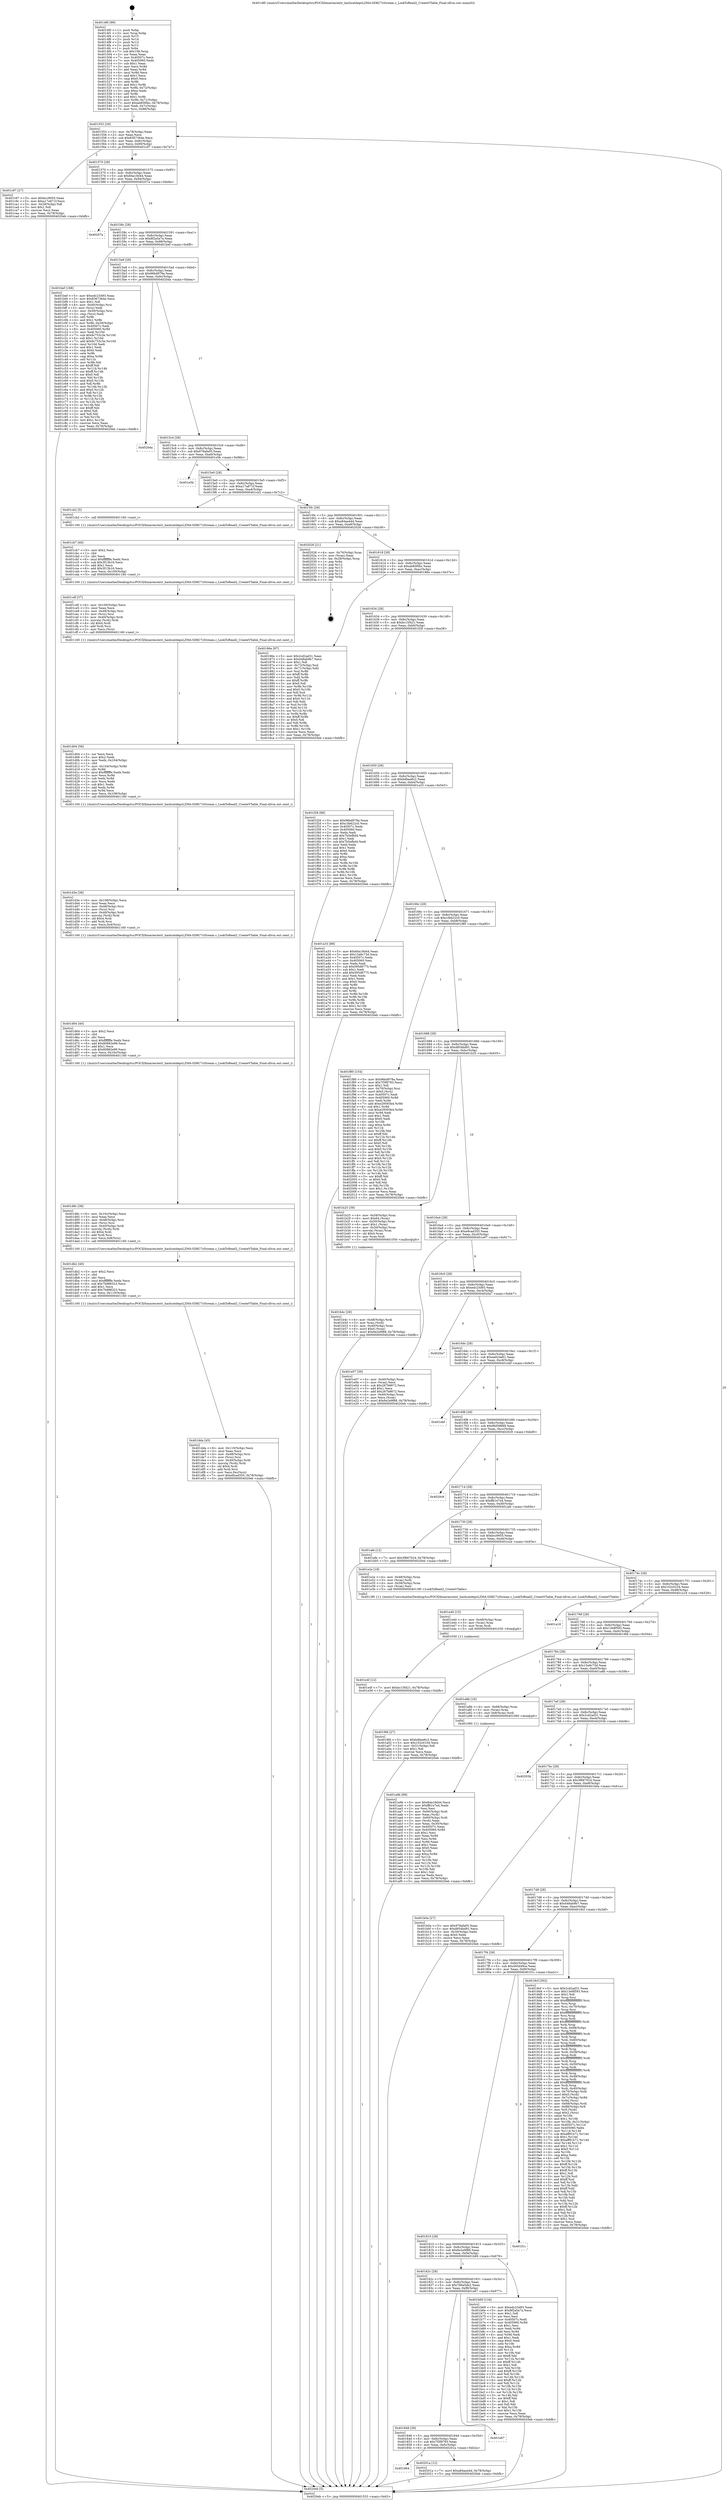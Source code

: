 digraph "0x4014f0" {
  label = "0x4014f0 (/mnt/c/Users/mathe/Desktop/tcc/POCII/binaries/extr_hashcatdepsLZMA-SDKC7zStream.c_LookToRead2_CreateVTable_Final-ollvm.out::main(0))"
  labelloc = "t"
  node[shape=record]

  Entry [label="",width=0.3,height=0.3,shape=circle,fillcolor=black,style=filled]
  "0x401553" [label="{
     0x401553 [29]\l
     | [instrs]\l
     &nbsp;&nbsp;0x401553 \<+3\>: mov -0x78(%rbp),%eax\l
     &nbsp;&nbsp;0x401556 \<+2\>: mov %eax,%ecx\l
     &nbsp;&nbsp;0x401558 \<+6\>: sub $0x8367364e,%ecx\l
     &nbsp;&nbsp;0x40155e \<+6\>: mov %eax,-0x8c(%rbp)\l
     &nbsp;&nbsp;0x401564 \<+6\>: mov %ecx,-0x90(%rbp)\l
     &nbsp;&nbsp;0x40156a \<+6\>: je 0000000000401c97 \<main+0x7a7\>\l
  }"]
  "0x401c97" [label="{
     0x401c97 [27]\l
     | [instrs]\l
     &nbsp;&nbsp;0x401c97 \<+5\>: mov $0xbcc9955,%eax\l
     &nbsp;&nbsp;0x401c9c \<+5\>: mov $0xa17a871f,%ecx\l
     &nbsp;&nbsp;0x401ca1 \<+3\>: mov -0x29(%rbp),%dl\l
     &nbsp;&nbsp;0x401ca4 \<+3\>: test $0x1,%dl\l
     &nbsp;&nbsp;0x401ca7 \<+3\>: cmovne %ecx,%eax\l
     &nbsp;&nbsp;0x401caa \<+3\>: mov %eax,-0x78(%rbp)\l
     &nbsp;&nbsp;0x401cad \<+5\>: jmp 00000000004020eb \<main+0xbfb\>\l
  }"]
  "0x401570" [label="{
     0x401570 [28]\l
     | [instrs]\l
     &nbsp;&nbsp;0x401570 \<+5\>: jmp 0000000000401575 \<main+0x85\>\l
     &nbsp;&nbsp;0x401575 \<+6\>: mov -0x8c(%rbp),%eax\l
     &nbsp;&nbsp;0x40157b \<+5\>: sub $0x84a18d44,%eax\l
     &nbsp;&nbsp;0x401580 \<+6\>: mov %eax,-0x94(%rbp)\l
     &nbsp;&nbsp;0x401586 \<+6\>: je 000000000040207a \<main+0xb8a\>\l
  }"]
  Exit [label="",width=0.3,height=0.3,shape=circle,fillcolor=black,style=filled,peripheries=2]
  "0x40207a" [label="{
     0x40207a\l
  }", style=dashed]
  "0x40158c" [label="{
     0x40158c [28]\l
     | [instrs]\l
     &nbsp;&nbsp;0x40158c \<+5\>: jmp 0000000000401591 \<main+0xa1\>\l
     &nbsp;&nbsp;0x401591 \<+6\>: mov -0x8c(%rbp),%eax\l
     &nbsp;&nbsp;0x401597 \<+5\>: sub $0x8f2a5a7a,%eax\l
     &nbsp;&nbsp;0x40159c \<+6\>: mov %eax,-0x98(%rbp)\l
     &nbsp;&nbsp;0x4015a2 \<+6\>: je 0000000000401bef \<main+0x6ff\>\l
  }"]
  "0x401864" [label="{
     0x401864\l
  }", style=dashed]
  "0x401bef" [label="{
     0x401bef [168]\l
     | [instrs]\l
     &nbsp;&nbsp;0x401bef \<+5\>: mov $0xedc23d93,%eax\l
     &nbsp;&nbsp;0x401bf4 \<+5\>: mov $0x8367364e,%ecx\l
     &nbsp;&nbsp;0x401bf9 \<+2\>: mov $0x1,%dl\l
     &nbsp;&nbsp;0x401bfb \<+4\>: mov -0x40(%rbp),%rsi\l
     &nbsp;&nbsp;0x401bff \<+2\>: mov (%rsi),%edi\l
     &nbsp;&nbsp;0x401c01 \<+4\>: mov -0x50(%rbp),%rsi\l
     &nbsp;&nbsp;0x401c05 \<+2\>: cmp (%rsi),%edi\l
     &nbsp;&nbsp;0x401c07 \<+4\>: setl %r8b\l
     &nbsp;&nbsp;0x401c0b \<+4\>: and $0x1,%r8b\l
     &nbsp;&nbsp;0x401c0f \<+4\>: mov %r8b,-0x29(%rbp)\l
     &nbsp;&nbsp;0x401c13 \<+7\>: mov 0x40507c,%edi\l
     &nbsp;&nbsp;0x401c1a \<+8\>: mov 0x405060,%r9d\l
     &nbsp;&nbsp;0x401c22 \<+3\>: mov %edi,%r10d\l
     &nbsp;&nbsp;0x401c25 \<+7\>: sub $0x9c753c3e,%r10d\l
     &nbsp;&nbsp;0x401c2c \<+4\>: sub $0x1,%r10d\l
     &nbsp;&nbsp;0x401c30 \<+7\>: add $0x9c753c3e,%r10d\l
     &nbsp;&nbsp;0x401c37 \<+4\>: imul %r10d,%edi\l
     &nbsp;&nbsp;0x401c3b \<+3\>: and $0x1,%edi\l
     &nbsp;&nbsp;0x401c3e \<+3\>: cmp $0x0,%edi\l
     &nbsp;&nbsp;0x401c41 \<+4\>: sete %r8b\l
     &nbsp;&nbsp;0x401c45 \<+4\>: cmp $0xa,%r9d\l
     &nbsp;&nbsp;0x401c49 \<+4\>: setl %r11b\l
     &nbsp;&nbsp;0x401c4d \<+3\>: mov %r8b,%bl\l
     &nbsp;&nbsp;0x401c50 \<+3\>: xor $0xff,%bl\l
     &nbsp;&nbsp;0x401c53 \<+3\>: mov %r11b,%r14b\l
     &nbsp;&nbsp;0x401c56 \<+4\>: xor $0xff,%r14b\l
     &nbsp;&nbsp;0x401c5a \<+3\>: xor $0x0,%dl\l
     &nbsp;&nbsp;0x401c5d \<+3\>: mov %bl,%r15b\l
     &nbsp;&nbsp;0x401c60 \<+4\>: and $0x0,%r15b\l
     &nbsp;&nbsp;0x401c64 \<+3\>: and %dl,%r8b\l
     &nbsp;&nbsp;0x401c67 \<+3\>: mov %r14b,%r12b\l
     &nbsp;&nbsp;0x401c6a \<+4\>: and $0x0,%r12b\l
     &nbsp;&nbsp;0x401c6e \<+3\>: and %dl,%r11b\l
     &nbsp;&nbsp;0x401c71 \<+3\>: or %r8b,%r15b\l
     &nbsp;&nbsp;0x401c74 \<+3\>: or %r11b,%r12b\l
     &nbsp;&nbsp;0x401c77 \<+3\>: xor %r12b,%r15b\l
     &nbsp;&nbsp;0x401c7a \<+3\>: or %r14b,%bl\l
     &nbsp;&nbsp;0x401c7d \<+3\>: xor $0xff,%bl\l
     &nbsp;&nbsp;0x401c80 \<+3\>: or $0x0,%dl\l
     &nbsp;&nbsp;0x401c83 \<+2\>: and %dl,%bl\l
     &nbsp;&nbsp;0x401c85 \<+3\>: or %bl,%r15b\l
     &nbsp;&nbsp;0x401c88 \<+4\>: test $0x1,%r15b\l
     &nbsp;&nbsp;0x401c8c \<+3\>: cmovne %ecx,%eax\l
     &nbsp;&nbsp;0x401c8f \<+3\>: mov %eax,-0x78(%rbp)\l
     &nbsp;&nbsp;0x401c92 \<+5\>: jmp 00000000004020eb \<main+0xbfb\>\l
  }"]
  "0x4015a8" [label="{
     0x4015a8 [28]\l
     | [instrs]\l
     &nbsp;&nbsp;0x4015a8 \<+5\>: jmp 00000000004015ad \<main+0xbd\>\l
     &nbsp;&nbsp;0x4015ad \<+6\>: mov -0x8c(%rbp),%eax\l
     &nbsp;&nbsp;0x4015b3 \<+5\>: sub $0x96bd978a,%eax\l
     &nbsp;&nbsp;0x4015b8 \<+6\>: mov %eax,-0x9c(%rbp)\l
     &nbsp;&nbsp;0x4015be \<+6\>: je 00000000004020da \<main+0xbea\>\l
  }"]
  "0x40201a" [label="{
     0x40201a [12]\l
     | [instrs]\l
     &nbsp;&nbsp;0x40201a \<+7\>: movl $0xa84aa44d,-0x78(%rbp)\l
     &nbsp;&nbsp;0x402021 \<+5\>: jmp 00000000004020eb \<main+0xbfb\>\l
  }"]
  "0x4020da" [label="{
     0x4020da\l
  }", style=dashed]
  "0x4015c4" [label="{
     0x4015c4 [28]\l
     | [instrs]\l
     &nbsp;&nbsp;0x4015c4 \<+5\>: jmp 00000000004015c9 \<main+0xd9\>\l
     &nbsp;&nbsp;0x4015c9 \<+6\>: mov -0x8c(%rbp),%eax\l
     &nbsp;&nbsp;0x4015cf \<+5\>: sub $0x978afa05,%eax\l
     &nbsp;&nbsp;0x4015d4 \<+6\>: mov %eax,-0xa0(%rbp)\l
     &nbsp;&nbsp;0x4015da \<+6\>: je 0000000000401e5b \<main+0x96b\>\l
  }"]
  "0x401848" [label="{
     0x401848 [28]\l
     | [instrs]\l
     &nbsp;&nbsp;0x401848 \<+5\>: jmp 000000000040184d \<main+0x35d\>\l
     &nbsp;&nbsp;0x40184d \<+6\>: mov -0x8c(%rbp),%eax\l
     &nbsp;&nbsp;0x401853 \<+5\>: sub $0x7f3f9783,%eax\l
     &nbsp;&nbsp;0x401858 \<+6\>: mov %eax,-0xfc(%rbp)\l
     &nbsp;&nbsp;0x40185e \<+6\>: je 000000000040201a \<main+0xb2a\>\l
  }"]
  "0x401e5b" [label="{
     0x401e5b\l
  }", style=dashed]
  "0x4015e0" [label="{
     0x4015e0 [28]\l
     | [instrs]\l
     &nbsp;&nbsp;0x4015e0 \<+5\>: jmp 00000000004015e5 \<main+0xf5\>\l
     &nbsp;&nbsp;0x4015e5 \<+6\>: mov -0x8c(%rbp),%eax\l
     &nbsp;&nbsp;0x4015eb \<+5\>: sub $0xa17a871f,%eax\l
     &nbsp;&nbsp;0x4015f0 \<+6\>: mov %eax,-0xa4(%rbp)\l
     &nbsp;&nbsp;0x4015f6 \<+6\>: je 0000000000401cb2 \<main+0x7c2\>\l
  }"]
  "0x401e67" [label="{
     0x401e67\l
  }", style=dashed]
  "0x401cb2" [label="{
     0x401cb2 [5]\l
     | [instrs]\l
     &nbsp;&nbsp;0x401cb2 \<+5\>: call 0000000000401160 \<next_i\>\l
     | [calls]\l
     &nbsp;&nbsp;0x401160 \{1\} (/mnt/c/Users/mathe/Desktop/tcc/POCII/binaries/extr_hashcatdepsLZMA-SDKC7zStream.c_LookToRead2_CreateVTable_Final-ollvm.out::next_i)\l
  }"]
  "0x4015fc" [label="{
     0x4015fc [28]\l
     | [instrs]\l
     &nbsp;&nbsp;0x4015fc \<+5\>: jmp 0000000000401601 \<main+0x111\>\l
     &nbsp;&nbsp;0x401601 \<+6\>: mov -0x8c(%rbp),%eax\l
     &nbsp;&nbsp;0x401607 \<+5\>: sub $0xa84aa44d,%eax\l
     &nbsp;&nbsp;0x40160c \<+6\>: mov %eax,-0xa8(%rbp)\l
     &nbsp;&nbsp;0x401612 \<+6\>: je 0000000000402026 \<main+0xb36\>\l
  }"]
  "0x401e4f" [label="{
     0x401e4f [12]\l
     | [instrs]\l
     &nbsp;&nbsp;0x401e4f \<+7\>: movl $0xbc15f421,-0x78(%rbp)\l
     &nbsp;&nbsp;0x401e56 \<+5\>: jmp 00000000004020eb \<main+0xbfb\>\l
  }"]
  "0x402026" [label="{
     0x402026 [21]\l
     | [instrs]\l
     &nbsp;&nbsp;0x402026 \<+4\>: mov -0x70(%rbp),%rax\l
     &nbsp;&nbsp;0x40202a \<+2\>: mov (%rax),%eax\l
     &nbsp;&nbsp;0x40202c \<+4\>: lea -0x28(%rbp),%rsp\l
     &nbsp;&nbsp;0x402030 \<+1\>: pop %rbx\l
     &nbsp;&nbsp;0x402031 \<+2\>: pop %r12\l
     &nbsp;&nbsp;0x402033 \<+2\>: pop %r13\l
     &nbsp;&nbsp;0x402035 \<+2\>: pop %r14\l
     &nbsp;&nbsp;0x402037 \<+2\>: pop %r15\l
     &nbsp;&nbsp;0x402039 \<+1\>: pop %rbp\l
     &nbsp;&nbsp;0x40203a \<+1\>: ret\l
  }"]
  "0x401618" [label="{
     0x401618 [28]\l
     | [instrs]\l
     &nbsp;&nbsp;0x401618 \<+5\>: jmp 000000000040161d \<main+0x12d\>\l
     &nbsp;&nbsp;0x40161d \<+6\>: mov -0x8c(%rbp),%eax\l
     &nbsp;&nbsp;0x401623 \<+5\>: sub $0xab85f0bc,%eax\l
     &nbsp;&nbsp;0x401628 \<+6\>: mov %eax,-0xac(%rbp)\l
     &nbsp;&nbsp;0x40162e \<+6\>: je 000000000040186e \<main+0x37e\>\l
  }"]
  "0x401e40" [label="{
     0x401e40 [15]\l
     | [instrs]\l
     &nbsp;&nbsp;0x401e40 \<+4\>: mov -0x48(%rbp),%rax\l
     &nbsp;&nbsp;0x401e44 \<+3\>: mov (%rax),%rax\l
     &nbsp;&nbsp;0x401e47 \<+3\>: mov %rax,%rdi\l
     &nbsp;&nbsp;0x401e4a \<+5\>: call 0000000000401030 \<free@plt\>\l
     | [calls]\l
     &nbsp;&nbsp;0x401030 \{1\} (unknown)\l
  }"]
  "0x40186e" [label="{
     0x40186e [97]\l
     | [instrs]\l
     &nbsp;&nbsp;0x40186e \<+5\>: mov $0x2cd2ad31,%eax\l
     &nbsp;&nbsp;0x401873 \<+5\>: mov $0x448ab9b7,%ecx\l
     &nbsp;&nbsp;0x401878 \<+2\>: mov $0x1,%dl\l
     &nbsp;&nbsp;0x40187a \<+4\>: mov -0x72(%rbp),%sil\l
     &nbsp;&nbsp;0x40187e \<+4\>: mov -0x71(%rbp),%dil\l
     &nbsp;&nbsp;0x401882 \<+3\>: mov %sil,%r8b\l
     &nbsp;&nbsp;0x401885 \<+4\>: xor $0xff,%r8b\l
     &nbsp;&nbsp;0x401889 \<+3\>: mov %dil,%r9b\l
     &nbsp;&nbsp;0x40188c \<+4\>: xor $0xff,%r9b\l
     &nbsp;&nbsp;0x401890 \<+3\>: xor $0x0,%dl\l
     &nbsp;&nbsp;0x401893 \<+3\>: mov %r8b,%r10b\l
     &nbsp;&nbsp;0x401896 \<+4\>: and $0x0,%r10b\l
     &nbsp;&nbsp;0x40189a \<+3\>: and %dl,%sil\l
     &nbsp;&nbsp;0x40189d \<+3\>: mov %r9b,%r11b\l
     &nbsp;&nbsp;0x4018a0 \<+4\>: and $0x0,%r11b\l
     &nbsp;&nbsp;0x4018a4 \<+3\>: and %dl,%dil\l
     &nbsp;&nbsp;0x4018a7 \<+3\>: or %sil,%r10b\l
     &nbsp;&nbsp;0x4018aa \<+3\>: or %dil,%r11b\l
     &nbsp;&nbsp;0x4018ad \<+3\>: xor %r11b,%r10b\l
     &nbsp;&nbsp;0x4018b0 \<+3\>: or %r9b,%r8b\l
     &nbsp;&nbsp;0x4018b3 \<+4\>: xor $0xff,%r8b\l
     &nbsp;&nbsp;0x4018b7 \<+3\>: or $0x0,%dl\l
     &nbsp;&nbsp;0x4018ba \<+3\>: and %dl,%r8b\l
     &nbsp;&nbsp;0x4018bd \<+3\>: or %r8b,%r10b\l
     &nbsp;&nbsp;0x4018c0 \<+4\>: test $0x1,%r10b\l
     &nbsp;&nbsp;0x4018c4 \<+3\>: cmovne %ecx,%eax\l
     &nbsp;&nbsp;0x4018c7 \<+3\>: mov %eax,-0x78(%rbp)\l
     &nbsp;&nbsp;0x4018ca \<+5\>: jmp 00000000004020eb \<main+0xbfb\>\l
  }"]
  "0x401634" [label="{
     0x401634 [28]\l
     | [instrs]\l
     &nbsp;&nbsp;0x401634 \<+5\>: jmp 0000000000401639 \<main+0x149\>\l
     &nbsp;&nbsp;0x401639 \<+6\>: mov -0x8c(%rbp),%eax\l
     &nbsp;&nbsp;0x40163f \<+5\>: sub $0xbc15f421,%eax\l
     &nbsp;&nbsp;0x401644 \<+6\>: mov %eax,-0xb0(%rbp)\l
     &nbsp;&nbsp;0x40164a \<+6\>: je 0000000000401f28 \<main+0xa38\>\l
  }"]
  "0x4020eb" [label="{
     0x4020eb [5]\l
     | [instrs]\l
     &nbsp;&nbsp;0x4020eb \<+5\>: jmp 0000000000401553 \<main+0x63\>\l
  }"]
  "0x4014f0" [label="{
     0x4014f0 [99]\l
     | [instrs]\l
     &nbsp;&nbsp;0x4014f0 \<+1\>: push %rbp\l
     &nbsp;&nbsp;0x4014f1 \<+3\>: mov %rsp,%rbp\l
     &nbsp;&nbsp;0x4014f4 \<+2\>: push %r15\l
     &nbsp;&nbsp;0x4014f6 \<+2\>: push %r14\l
     &nbsp;&nbsp;0x4014f8 \<+2\>: push %r13\l
     &nbsp;&nbsp;0x4014fa \<+2\>: push %r12\l
     &nbsp;&nbsp;0x4014fc \<+1\>: push %rbx\l
     &nbsp;&nbsp;0x4014fd \<+7\>: sub $0x108,%rsp\l
     &nbsp;&nbsp;0x401504 \<+2\>: xor %eax,%eax\l
     &nbsp;&nbsp;0x401506 \<+7\>: mov 0x40507c,%ecx\l
     &nbsp;&nbsp;0x40150d \<+7\>: mov 0x405060,%edx\l
     &nbsp;&nbsp;0x401514 \<+3\>: sub $0x1,%eax\l
     &nbsp;&nbsp;0x401517 \<+3\>: mov %ecx,%r8d\l
     &nbsp;&nbsp;0x40151a \<+3\>: add %eax,%r8d\l
     &nbsp;&nbsp;0x40151d \<+4\>: imul %r8d,%ecx\l
     &nbsp;&nbsp;0x401521 \<+3\>: and $0x1,%ecx\l
     &nbsp;&nbsp;0x401524 \<+3\>: cmp $0x0,%ecx\l
     &nbsp;&nbsp;0x401527 \<+4\>: sete %r9b\l
     &nbsp;&nbsp;0x40152b \<+4\>: and $0x1,%r9b\l
     &nbsp;&nbsp;0x40152f \<+4\>: mov %r9b,-0x72(%rbp)\l
     &nbsp;&nbsp;0x401533 \<+3\>: cmp $0xa,%edx\l
     &nbsp;&nbsp;0x401536 \<+4\>: setl %r9b\l
     &nbsp;&nbsp;0x40153a \<+4\>: and $0x1,%r9b\l
     &nbsp;&nbsp;0x40153e \<+4\>: mov %r9b,-0x71(%rbp)\l
     &nbsp;&nbsp;0x401542 \<+7\>: movl $0xab85f0bc,-0x78(%rbp)\l
     &nbsp;&nbsp;0x401549 \<+3\>: mov %edi,-0x7c(%rbp)\l
     &nbsp;&nbsp;0x40154c \<+7\>: mov %rsi,-0x88(%rbp)\l
  }"]
  "0x401dda" [label="{
     0x401dda [45]\l
     | [instrs]\l
     &nbsp;&nbsp;0x401dda \<+6\>: mov -0x110(%rbp),%ecx\l
     &nbsp;&nbsp;0x401de0 \<+3\>: imul %eax,%ecx\l
     &nbsp;&nbsp;0x401de3 \<+4\>: mov -0x48(%rbp),%rsi\l
     &nbsp;&nbsp;0x401de7 \<+3\>: mov (%rsi),%rsi\l
     &nbsp;&nbsp;0x401dea \<+4\>: mov -0x40(%rbp),%rdi\l
     &nbsp;&nbsp;0x401dee \<+3\>: movslq (%rdi),%rdi\l
     &nbsp;&nbsp;0x401df1 \<+4\>: shl $0x4,%rdi\l
     &nbsp;&nbsp;0x401df5 \<+3\>: add %rdi,%rsi\l
     &nbsp;&nbsp;0x401df8 \<+3\>: mov %ecx,0xc(%rsi)\l
     &nbsp;&nbsp;0x401dfb \<+7\>: movl $0xe8cad355,-0x78(%rbp)\l
     &nbsp;&nbsp;0x401e02 \<+5\>: jmp 00000000004020eb \<main+0xbfb\>\l
  }"]
  "0x401f28" [label="{
     0x401f28 [88]\l
     | [instrs]\l
     &nbsp;&nbsp;0x401f28 \<+5\>: mov $0x96bd978a,%eax\l
     &nbsp;&nbsp;0x401f2d \<+5\>: mov $0xc3b622c0,%ecx\l
     &nbsp;&nbsp;0x401f32 \<+7\>: mov 0x40507c,%edx\l
     &nbsp;&nbsp;0x401f39 \<+7\>: mov 0x405060,%esi\l
     &nbsp;&nbsp;0x401f40 \<+2\>: mov %edx,%edi\l
     &nbsp;&nbsp;0x401f42 \<+6\>: add $0x7b5efbd4,%edi\l
     &nbsp;&nbsp;0x401f48 \<+3\>: sub $0x1,%edi\l
     &nbsp;&nbsp;0x401f4b \<+6\>: sub $0x7b5efbd4,%edi\l
     &nbsp;&nbsp;0x401f51 \<+3\>: imul %edi,%edx\l
     &nbsp;&nbsp;0x401f54 \<+3\>: and $0x1,%edx\l
     &nbsp;&nbsp;0x401f57 \<+3\>: cmp $0x0,%edx\l
     &nbsp;&nbsp;0x401f5a \<+4\>: sete %r8b\l
     &nbsp;&nbsp;0x401f5e \<+3\>: cmp $0xa,%esi\l
     &nbsp;&nbsp;0x401f61 \<+4\>: setl %r9b\l
     &nbsp;&nbsp;0x401f65 \<+3\>: mov %r8b,%r10b\l
     &nbsp;&nbsp;0x401f68 \<+3\>: and %r9b,%r10b\l
     &nbsp;&nbsp;0x401f6b \<+3\>: xor %r9b,%r8b\l
     &nbsp;&nbsp;0x401f6e \<+3\>: or %r8b,%r10b\l
     &nbsp;&nbsp;0x401f71 \<+4\>: test $0x1,%r10b\l
     &nbsp;&nbsp;0x401f75 \<+3\>: cmovne %ecx,%eax\l
     &nbsp;&nbsp;0x401f78 \<+3\>: mov %eax,-0x78(%rbp)\l
     &nbsp;&nbsp;0x401f7b \<+5\>: jmp 00000000004020eb \<main+0xbfb\>\l
  }"]
  "0x401650" [label="{
     0x401650 [28]\l
     | [instrs]\l
     &nbsp;&nbsp;0x401650 \<+5\>: jmp 0000000000401655 \<main+0x165\>\l
     &nbsp;&nbsp;0x401655 \<+6\>: mov -0x8c(%rbp),%eax\l
     &nbsp;&nbsp;0x40165b \<+5\>: sub $0xbdbee6c2,%eax\l
     &nbsp;&nbsp;0x401660 \<+6\>: mov %eax,-0xb4(%rbp)\l
     &nbsp;&nbsp;0x401666 \<+6\>: je 0000000000401a33 \<main+0x543\>\l
  }"]
  "0x401db2" [label="{
     0x401db2 [40]\l
     | [instrs]\l
     &nbsp;&nbsp;0x401db2 \<+5\>: mov $0x2,%ecx\l
     &nbsp;&nbsp;0x401db7 \<+1\>: cltd\l
     &nbsp;&nbsp;0x401db8 \<+2\>: idiv %ecx\l
     &nbsp;&nbsp;0x401dba \<+6\>: imul $0xfffffffe,%edx,%ecx\l
     &nbsp;&nbsp;0x401dc0 \<+6\>: sub $0x7b888323,%ecx\l
     &nbsp;&nbsp;0x401dc6 \<+3\>: add $0x1,%ecx\l
     &nbsp;&nbsp;0x401dc9 \<+6\>: add $0x7b888323,%ecx\l
     &nbsp;&nbsp;0x401dcf \<+6\>: mov %ecx,-0x110(%rbp)\l
     &nbsp;&nbsp;0x401dd5 \<+5\>: call 0000000000401160 \<next_i\>\l
     | [calls]\l
     &nbsp;&nbsp;0x401160 \{1\} (/mnt/c/Users/mathe/Desktop/tcc/POCII/binaries/extr_hashcatdepsLZMA-SDKC7zStream.c_LookToRead2_CreateVTable_Final-ollvm.out::next_i)\l
  }"]
  "0x401a33" [label="{
     0x401a33 [88]\l
     | [instrs]\l
     &nbsp;&nbsp;0x401a33 \<+5\>: mov $0x84a18d44,%eax\l
     &nbsp;&nbsp;0x401a38 \<+5\>: mov $0x15a6c73d,%ecx\l
     &nbsp;&nbsp;0x401a3d \<+7\>: mov 0x40507c,%edx\l
     &nbsp;&nbsp;0x401a44 \<+7\>: mov 0x405060,%esi\l
     &nbsp;&nbsp;0x401a4b \<+2\>: mov %edx,%edi\l
     &nbsp;&nbsp;0x401a4d \<+6\>: sub $0x595d6775,%edi\l
     &nbsp;&nbsp;0x401a53 \<+3\>: sub $0x1,%edi\l
     &nbsp;&nbsp;0x401a56 \<+6\>: add $0x595d6775,%edi\l
     &nbsp;&nbsp;0x401a5c \<+3\>: imul %edi,%edx\l
     &nbsp;&nbsp;0x401a5f \<+3\>: and $0x1,%edx\l
     &nbsp;&nbsp;0x401a62 \<+3\>: cmp $0x0,%edx\l
     &nbsp;&nbsp;0x401a65 \<+4\>: sete %r8b\l
     &nbsp;&nbsp;0x401a69 \<+3\>: cmp $0xa,%esi\l
     &nbsp;&nbsp;0x401a6c \<+4\>: setl %r9b\l
     &nbsp;&nbsp;0x401a70 \<+3\>: mov %r8b,%r10b\l
     &nbsp;&nbsp;0x401a73 \<+3\>: and %r9b,%r10b\l
     &nbsp;&nbsp;0x401a76 \<+3\>: xor %r9b,%r8b\l
     &nbsp;&nbsp;0x401a79 \<+3\>: or %r8b,%r10b\l
     &nbsp;&nbsp;0x401a7c \<+4\>: test $0x1,%r10b\l
     &nbsp;&nbsp;0x401a80 \<+3\>: cmovne %ecx,%eax\l
     &nbsp;&nbsp;0x401a83 \<+3\>: mov %eax,-0x78(%rbp)\l
     &nbsp;&nbsp;0x401a86 \<+5\>: jmp 00000000004020eb \<main+0xbfb\>\l
  }"]
  "0x40166c" [label="{
     0x40166c [28]\l
     | [instrs]\l
     &nbsp;&nbsp;0x40166c \<+5\>: jmp 0000000000401671 \<main+0x181\>\l
     &nbsp;&nbsp;0x401671 \<+6\>: mov -0x8c(%rbp),%eax\l
     &nbsp;&nbsp;0x401677 \<+5\>: sub $0xc3b622c0,%eax\l
     &nbsp;&nbsp;0x40167c \<+6\>: mov %eax,-0xb8(%rbp)\l
     &nbsp;&nbsp;0x401682 \<+6\>: je 0000000000401f80 \<main+0xa90\>\l
  }"]
  "0x401d8c" [label="{
     0x401d8c [38]\l
     | [instrs]\l
     &nbsp;&nbsp;0x401d8c \<+6\>: mov -0x10c(%rbp),%ecx\l
     &nbsp;&nbsp;0x401d92 \<+3\>: imul %eax,%ecx\l
     &nbsp;&nbsp;0x401d95 \<+4\>: mov -0x48(%rbp),%rsi\l
     &nbsp;&nbsp;0x401d99 \<+3\>: mov (%rsi),%rsi\l
     &nbsp;&nbsp;0x401d9c \<+4\>: mov -0x40(%rbp),%rdi\l
     &nbsp;&nbsp;0x401da0 \<+3\>: movslq (%rdi),%rdi\l
     &nbsp;&nbsp;0x401da3 \<+4\>: shl $0x4,%rdi\l
     &nbsp;&nbsp;0x401da7 \<+3\>: add %rdi,%rsi\l
     &nbsp;&nbsp;0x401daa \<+3\>: mov %ecx,0x8(%rsi)\l
     &nbsp;&nbsp;0x401dad \<+5\>: call 0000000000401160 \<next_i\>\l
     | [calls]\l
     &nbsp;&nbsp;0x401160 \{1\} (/mnt/c/Users/mathe/Desktop/tcc/POCII/binaries/extr_hashcatdepsLZMA-SDKC7zStream.c_LookToRead2_CreateVTable_Final-ollvm.out::next_i)\l
  }"]
  "0x401f80" [label="{
     0x401f80 [154]\l
     | [instrs]\l
     &nbsp;&nbsp;0x401f80 \<+5\>: mov $0x96bd978a,%eax\l
     &nbsp;&nbsp;0x401f85 \<+5\>: mov $0x7f3f9783,%ecx\l
     &nbsp;&nbsp;0x401f8a \<+2\>: mov $0x1,%dl\l
     &nbsp;&nbsp;0x401f8c \<+4\>: mov -0x70(%rbp),%rsi\l
     &nbsp;&nbsp;0x401f90 \<+6\>: movl $0x0,(%rsi)\l
     &nbsp;&nbsp;0x401f96 \<+7\>: mov 0x40507c,%edi\l
     &nbsp;&nbsp;0x401f9d \<+8\>: mov 0x405060,%r8d\l
     &nbsp;&nbsp;0x401fa5 \<+3\>: mov %edi,%r9d\l
     &nbsp;&nbsp;0x401fa8 \<+7\>: add $0xe29593b4,%r9d\l
     &nbsp;&nbsp;0x401faf \<+4\>: sub $0x1,%r9d\l
     &nbsp;&nbsp;0x401fb3 \<+7\>: sub $0xe29593b4,%r9d\l
     &nbsp;&nbsp;0x401fba \<+4\>: imul %r9d,%edi\l
     &nbsp;&nbsp;0x401fbe \<+3\>: and $0x1,%edi\l
     &nbsp;&nbsp;0x401fc1 \<+3\>: cmp $0x0,%edi\l
     &nbsp;&nbsp;0x401fc4 \<+4\>: sete %r10b\l
     &nbsp;&nbsp;0x401fc8 \<+4\>: cmp $0xa,%r8d\l
     &nbsp;&nbsp;0x401fcc \<+4\>: setl %r11b\l
     &nbsp;&nbsp;0x401fd0 \<+3\>: mov %r10b,%bl\l
     &nbsp;&nbsp;0x401fd3 \<+3\>: xor $0xff,%bl\l
     &nbsp;&nbsp;0x401fd6 \<+3\>: mov %r11b,%r14b\l
     &nbsp;&nbsp;0x401fd9 \<+4\>: xor $0xff,%r14b\l
     &nbsp;&nbsp;0x401fdd \<+3\>: xor $0x0,%dl\l
     &nbsp;&nbsp;0x401fe0 \<+3\>: mov %bl,%r15b\l
     &nbsp;&nbsp;0x401fe3 \<+4\>: and $0x0,%r15b\l
     &nbsp;&nbsp;0x401fe7 \<+3\>: and %dl,%r10b\l
     &nbsp;&nbsp;0x401fea \<+3\>: mov %r14b,%r12b\l
     &nbsp;&nbsp;0x401fed \<+4\>: and $0x0,%r12b\l
     &nbsp;&nbsp;0x401ff1 \<+3\>: and %dl,%r11b\l
     &nbsp;&nbsp;0x401ff4 \<+3\>: or %r10b,%r15b\l
     &nbsp;&nbsp;0x401ff7 \<+3\>: or %r11b,%r12b\l
     &nbsp;&nbsp;0x401ffa \<+3\>: xor %r12b,%r15b\l
     &nbsp;&nbsp;0x401ffd \<+3\>: or %r14b,%bl\l
     &nbsp;&nbsp;0x402000 \<+3\>: xor $0xff,%bl\l
     &nbsp;&nbsp;0x402003 \<+3\>: or $0x0,%dl\l
     &nbsp;&nbsp;0x402006 \<+2\>: and %dl,%bl\l
     &nbsp;&nbsp;0x402008 \<+3\>: or %bl,%r15b\l
     &nbsp;&nbsp;0x40200b \<+4\>: test $0x1,%r15b\l
     &nbsp;&nbsp;0x40200f \<+3\>: cmovne %ecx,%eax\l
     &nbsp;&nbsp;0x402012 \<+3\>: mov %eax,-0x78(%rbp)\l
     &nbsp;&nbsp;0x402015 \<+5\>: jmp 00000000004020eb \<main+0xbfb\>\l
  }"]
  "0x401688" [label="{
     0x401688 [28]\l
     | [instrs]\l
     &nbsp;&nbsp;0x401688 \<+5\>: jmp 000000000040168d \<main+0x19d\>\l
     &nbsp;&nbsp;0x40168d \<+6\>: mov -0x8c(%rbp),%eax\l
     &nbsp;&nbsp;0x401693 \<+5\>: sub $0xd854bd91,%eax\l
     &nbsp;&nbsp;0x401698 \<+6\>: mov %eax,-0xbc(%rbp)\l
     &nbsp;&nbsp;0x40169e \<+6\>: je 0000000000401b25 \<main+0x635\>\l
  }"]
  "0x401d64" [label="{
     0x401d64 [40]\l
     | [instrs]\l
     &nbsp;&nbsp;0x401d64 \<+5\>: mov $0x2,%ecx\l
     &nbsp;&nbsp;0x401d69 \<+1\>: cltd\l
     &nbsp;&nbsp;0x401d6a \<+2\>: idiv %ecx\l
     &nbsp;&nbsp;0x401d6c \<+6\>: imul $0xfffffffe,%edx,%ecx\l
     &nbsp;&nbsp;0x401d72 \<+6\>: add $0x80882e99,%ecx\l
     &nbsp;&nbsp;0x401d78 \<+3\>: add $0x1,%ecx\l
     &nbsp;&nbsp;0x401d7b \<+6\>: sub $0x80882e99,%ecx\l
     &nbsp;&nbsp;0x401d81 \<+6\>: mov %ecx,-0x10c(%rbp)\l
     &nbsp;&nbsp;0x401d87 \<+5\>: call 0000000000401160 \<next_i\>\l
     | [calls]\l
     &nbsp;&nbsp;0x401160 \{1\} (/mnt/c/Users/mathe/Desktop/tcc/POCII/binaries/extr_hashcatdepsLZMA-SDKC7zStream.c_LookToRead2_CreateVTable_Final-ollvm.out::next_i)\l
  }"]
  "0x401b25" [label="{
     0x401b25 [39]\l
     | [instrs]\l
     &nbsp;&nbsp;0x401b25 \<+4\>: mov -0x58(%rbp),%rax\l
     &nbsp;&nbsp;0x401b29 \<+6\>: movl $0x64,(%rax)\l
     &nbsp;&nbsp;0x401b2f \<+4\>: mov -0x50(%rbp),%rax\l
     &nbsp;&nbsp;0x401b33 \<+6\>: movl $0x1,(%rax)\l
     &nbsp;&nbsp;0x401b39 \<+4\>: mov -0x50(%rbp),%rax\l
     &nbsp;&nbsp;0x401b3d \<+3\>: movslq (%rax),%rax\l
     &nbsp;&nbsp;0x401b40 \<+4\>: shl $0x4,%rax\l
     &nbsp;&nbsp;0x401b44 \<+3\>: mov %rax,%rdi\l
     &nbsp;&nbsp;0x401b47 \<+5\>: call 0000000000401050 \<malloc@plt\>\l
     | [calls]\l
     &nbsp;&nbsp;0x401050 \{1\} (unknown)\l
  }"]
  "0x4016a4" [label="{
     0x4016a4 [28]\l
     | [instrs]\l
     &nbsp;&nbsp;0x4016a4 \<+5\>: jmp 00000000004016a9 \<main+0x1b9\>\l
     &nbsp;&nbsp;0x4016a9 \<+6\>: mov -0x8c(%rbp),%eax\l
     &nbsp;&nbsp;0x4016af \<+5\>: sub $0xe8cad355,%eax\l
     &nbsp;&nbsp;0x4016b4 \<+6\>: mov %eax,-0xc0(%rbp)\l
     &nbsp;&nbsp;0x4016ba \<+6\>: je 0000000000401e07 \<main+0x917\>\l
  }"]
  "0x401d3e" [label="{
     0x401d3e [38]\l
     | [instrs]\l
     &nbsp;&nbsp;0x401d3e \<+6\>: mov -0x108(%rbp),%ecx\l
     &nbsp;&nbsp;0x401d44 \<+3\>: imul %eax,%ecx\l
     &nbsp;&nbsp;0x401d47 \<+4\>: mov -0x48(%rbp),%rsi\l
     &nbsp;&nbsp;0x401d4b \<+3\>: mov (%rsi),%rsi\l
     &nbsp;&nbsp;0x401d4e \<+4\>: mov -0x40(%rbp),%rdi\l
     &nbsp;&nbsp;0x401d52 \<+3\>: movslq (%rdi),%rdi\l
     &nbsp;&nbsp;0x401d55 \<+4\>: shl $0x4,%rdi\l
     &nbsp;&nbsp;0x401d59 \<+3\>: add %rdi,%rsi\l
     &nbsp;&nbsp;0x401d5c \<+3\>: mov %ecx,0x4(%rsi)\l
     &nbsp;&nbsp;0x401d5f \<+5\>: call 0000000000401160 \<next_i\>\l
     | [calls]\l
     &nbsp;&nbsp;0x401160 \{1\} (/mnt/c/Users/mathe/Desktop/tcc/POCII/binaries/extr_hashcatdepsLZMA-SDKC7zStream.c_LookToRead2_CreateVTable_Final-ollvm.out::next_i)\l
  }"]
  "0x401e07" [label="{
     0x401e07 [39]\l
     | [instrs]\l
     &nbsp;&nbsp;0x401e07 \<+4\>: mov -0x40(%rbp),%rax\l
     &nbsp;&nbsp;0x401e0b \<+2\>: mov (%rax),%ecx\l
     &nbsp;&nbsp;0x401e0d \<+6\>: sub $0x267b8672,%ecx\l
     &nbsp;&nbsp;0x401e13 \<+3\>: add $0x1,%ecx\l
     &nbsp;&nbsp;0x401e16 \<+6\>: add $0x267b8672,%ecx\l
     &nbsp;&nbsp;0x401e1c \<+4\>: mov -0x40(%rbp),%rax\l
     &nbsp;&nbsp;0x401e20 \<+2\>: mov %ecx,(%rax)\l
     &nbsp;&nbsp;0x401e22 \<+7\>: movl $0x6e2e9f88,-0x78(%rbp)\l
     &nbsp;&nbsp;0x401e29 \<+5\>: jmp 00000000004020eb \<main+0xbfb\>\l
  }"]
  "0x4016c0" [label="{
     0x4016c0 [28]\l
     | [instrs]\l
     &nbsp;&nbsp;0x4016c0 \<+5\>: jmp 00000000004016c5 \<main+0x1d5\>\l
     &nbsp;&nbsp;0x4016c5 \<+6\>: mov -0x8c(%rbp),%eax\l
     &nbsp;&nbsp;0x4016cb \<+5\>: sub $0xedc23d93,%eax\l
     &nbsp;&nbsp;0x4016d0 \<+6\>: mov %eax,-0xc4(%rbp)\l
     &nbsp;&nbsp;0x4016d6 \<+6\>: je 00000000004020a7 \<main+0xbb7\>\l
  }"]
  "0x401d04" [label="{
     0x401d04 [58]\l
     | [instrs]\l
     &nbsp;&nbsp;0x401d04 \<+2\>: xor %ecx,%ecx\l
     &nbsp;&nbsp;0x401d06 \<+5\>: mov $0x2,%edx\l
     &nbsp;&nbsp;0x401d0b \<+6\>: mov %edx,-0x104(%rbp)\l
     &nbsp;&nbsp;0x401d11 \<+1\>: cltd\l
     &nbsp;&nbsp;0x401d12 \<+7\>: mov -0x104(%rbp),%r8d\l
     &nbsp;&nbsp;0x401d19 \<+3\>: idiv %r8d\l
     &nbsp;&nbsp;0x401d1c \<+6\>: imul $0xfffffffe,%edx,%edx\l
     &nbsp;&nbsp;0x401d22 \<+3\>: mov %ecx,%r9d\l
     &nbsp;&nbsp;0x401d25 \<+3\>: sub %edx,%r9d\l
     &nbsp;&nbsp;0x401d28 \<+2\>: mov %ecx,%edx\l
     &nbsp;&nbsp;0x401d2a \<+3\>: sub $0x1,%edx\l
     &nbsp;&nbsp;0x401d2d \<+3\>: add %edx,%r9d\l
     &nbsp;&nbsp;0x401d30 \<+3\>: sub %r9d,%ecx\l
     &nbsp;&nbsp;0x401d33 \<+6\>: mov %ecx,-0x108(%rbp)\l
     &nbsp;&nbsp;0x401d39 \<+5\>: call 0000000000401160 \<next_i\>\l
     | [calls]\l
     &nbsp;&nbsp;0x401160 \{1\} (/mnt/c/Users/mathe/Desktop/tcc/POCII/binaries/extr_hashcatdepsLZMA-SDKC7zStream.c_LookToRead2_CreateVTable_Final-ollvm.out::next_i)\l
  }"]
  "0x4020a7" [label="{
     0x4020a7\l
  }", style=dashed]
  "0x4016dc" [label="{
     0x4016dc [28]\l
     | [instrs]\l
     &nbsp;&nbsp;0x4016dc \<+5\>: jmp 00000000004016e1 \<main+0x1f1\>\l
     &nbsp;&nbsp;0x4016e1 \<+6\>: mov -0x8c(%rbp),%eax\l
     &nbsp;&nbsp;0x4016e7 \<+5\>: sub $0xee624e61,%eax\l
     &nbsp;&nbsp;0x4016ec \<+6\>: mov %eax,-0xc8(%rbp)\l
     &nbsp;&nbsp;0x4016f2 \<+6\>: je 0000000000401ebf \<main+0x9cf\>\l
  }"]
  "0x401cdf" [label="{
     0x401cdf [37]\l
     | [instrs]\l
     &nbsp;&nbsp;0x401cdf \<+6\>: mov -0x100(%rbp),%ecx\l
     &nbsp;&nbsp;0x401ce5 \<+3\>: imul %eax,%ecx\l
     &nbsp;&nbsp;0x401ce8 \<+4\>: mov -0x48(%rbp),%rsi\l
     &nbsp;&nbsp;0x401cec \<+3\>: mov (%rsi),%rsi\l
     &nbsp;&nbsp;0x401cef \<+4\>: mov -0x40(%rbp),%rdi\l
     &nbsp;&nbsp;0x401cf3 \<+3\>: movslq (%rdi),%rdi\l
     &nbsp;&nbsp;0x401cf6 \<+4\>: shl $0x4,%rdi\l
     &nbsp;&nbsp;0x401cfa \<+3\>: add %rdi,%rsi\l
     &nbsp;&nbsp;0x401cfd \<+2\>: mov %ecx,(%rsi)\l
     &nbsp;&nbsp;0x401cff \<+5\>: call 0000000000401160 \<next_i\>\l
     | [calls]\l
     &nbsp;&nbsp;0x401160 \{1\} (/mnt/c/Users/mathe/Desktop/tcc/POCII/binaries/extr_hashcatdepsLZMA-SDKC7zStream.c_LookToRead2_CreateVTable_Final-ollvm.out::next_i)\l
  }"]
  "0x401ebf" [label="{
     0x401ebf\l
  }", style=dashed]
  "0x4016f8" [label="{
     0x4016f8 [28]\l
     | [instrs]\l
     &nbsp;&nbsp;0x4016f8 \<+5\>: jmp 00000000004016fd \<main+0x20d\>\l
     &nbsp;&nbsp;0x4016fd \<+6\>: mov -0x8c(%rbp),%eax\l
     &nbsp;&nbsp;0x401703 \<+5\>: sub $0xf6d59689,%eax\l
     &nbsp;&nbsp;0x401708 \<+6\>: mov %eax,-0xcc(%rbp)\l
     &nbsp;&nbsp;0x40170e \<+6\>: je 00000000004020c9 \<main+0xbd9\>\l
  }"]
  "0x401cb7" [label="{
     0x401cb7 [40]\l
     | [instrs]\l
     &nbsp;&nbsp;0x401cb7 \<+5\>: mov $0x2,%ecx\l
     &nbsp;&nbsp;0x401cbc \<+1\>: cltd\l
     &nbsp;&nbsp;0x401cbd \<+2\>: idiv %ecx\l
     &nbsp;&nbsp;0x401cbf \<+6\>: imul $0xfffffffe,%edx,%ecx\l
     &nbsp;&nbsp;0x401cc5 \<+6\>: sub $0x3f13b16,%ecx\l
     &nbsp;&nbsp;0x401ccb \<+3\>: add $0x1,%ecx\l
     &nbsp;&nbsp;0x401cce \<+6\>: add $0x3f13b16,%ecx\l
     &nbsp;&nbsp;0x401cd4 \<+6\>: mov %ecx,-0x100(%rbp)\l
     &nbsp;&nbsp;0x401cda \<+5\>: call 0000000000401160 \<next_i\>\l
     | [calls]\l
     &nbsp;&nbsp;0x401160 \{1\} (/mnt/c/Users/mathe/Desktop/tcc/POCII/binaries/extr_hashcatdepsLZMA-SDKC7zStream.c_LookToRead2_CreateVTable_Final-ollvm.out::next_i)\l
  }"]
  "0x4020c9" [label="{
     0x4020c9\l
  }", style=dashed]
  "0x401714" [label="{
     0x401714 [28]\l
     | [instrs]\l
     &nbsp;&nbsp;0x401714 \<+5\>: jmp 0000000000401719 \<main+0x229\>\l
     &nbsp;&nbsp;0x401719 \<+6\>: mov -0x8c(%rbp),%eax\l
     &nbsp;&nbsp;0x40171f \<+5\>: sub $0xffb1e7e4,%eax\l
     &nbsp;&nbsp;0x401724 \<+6\>: mov %eax,-0xd0(%rbp)\l
     &nbsp;&nbsp;0x40172a \<+6\>: je 0000000000401afe \<main+0x60e\>\l
  }"]
  "0x40182c" [label="{
     0x40182c [28]\l
     | [instrs]\l
     &nbsp;&nbsp;0x40182c \<+5\>: jmp 0000000000401831 \<main+0x341\>\l
     &nbsp;&nbsp;0x401831 \<+6\>: mov -0x8c(%rbp),%eax\l
     &nbsp;&nbsp;0x401837 \<+5\>: sub $0x786e5de2,%eax\l
     &nbsp;&nbsp;0x40183c \<+6\>: mov %eax,-0xf8(%rbp)\l
     &nbsp;&nbsp;0x401842 \<+6\>: je 0000000000401e67 \<main+0x977\>\l
  }"]
  "0x401afe" [label="{
     0x401afe [12]\l
     | [instrs]\l
     &nbsp;&nbsp;0x401afe \<+7\>: movl $0x3f667024,-0x78(%rbp)\l
     &nbsp;&nbsp;0x401b05 \<+5\>: jmp 00000000004020eb \<main+0xbfb\>\l
  }"]
  "0x401730" [label="{
     0x401730 [28]\l
     | [instrs]\l
     &nbsp;&nbsp;0x401730 \<+5\>: jmp 0000000000401735 \<main+0x245\>\l
     &nbsp;&nbsp;0x401735 \<+6\>: mov -0x8c(%rbp),%eax\l
     &nbsp;&nbsp;0x40173b \<+5\>: sub $0xbcc9955,%eax\l
     &nbsp;&nbsp;0x401740 \<+6\>: mov %eax,-0xd4(%rbp)\l
     &nbsp;&nbsp;0x401746 \<+6\>: je 0000000000401e2e \<main+0x93e\>\l
  }"]
  "0x401b69" [label="{
     0x401b69 [134]\l
     | [instrs]\l
     &nbsp;&nbsp;0x401b69 \<+5\>: mov $0xedc23d93,%eax\l
     &nbsp;&nbsp;0x401b6e \<+5\>: mov $0x8f2a5a7a,%ecx\l
     &nbsp;&nbsp;0x401b73 \<+2\>: mov $0x1,%dl\l
     &nbsp;&nbsp;0x401b75 \<+2\>: xor %esi,%esi\l
     &nbsp;&nbsp;0x401b77 \<+7\>: mov 0x40507c,%edi\l
     &nbsp;&nbsp;0x401b7e \<+8\>: mov 0x405060,%r8d\l
     &nbsp;&nbsp;0x401b86 \<+3\>: sub $0x1,%esi\l
     &nbsp;&nbsp;0x401b89 \<+3\>: mov %edi,%r9d\l
     &nbsp;&nbsp;0x401b8c \<+3\>: add %esi,%r9d\l
     &nbsp;&nbsp;0x401b8f \<+4\>: imul %r9d,%edi\l
     &nbsp;&nbsp;0x401b93 \<+3\>: and $0x1,%edi\l
     &nbsp;&nbsp;0x401b96 \<+3\>: cmp $0x0,%edi\l
     &nbsp;&nbsp;0x401b99 \<+4\>: sete %r10b\l
     &nbsp;&nbsp;0x401b9d \<+4\>: cmp $0xa,%r8d\l
     &nbsp;&nbsp;0x401ba1 \<+4\>: setl %r11b\l
     &nbsp;&nbsp;0x401ba5 \<+3\>: mov %r10b,%bl\l
     &nbsp;&nbsp;0x401ba8 \<+3\>: xor $0xff,%bl\l
     &nbsp;&nbsp;0x401bab \<+3\>: mov %r11b,%r14b\l
     &nbsp;&nbsp;0x401bae \<+4\>: xor $0xff,%r14b\l
     &nbsp;&nbsp;0x401bb2 \<+3\>: xor $0x1,%dl\l
     &nbsp;&nbsp;0x401bb5 \<+3\>: mov %bl,%r15b\l
     &nbsp;&nbsp;0x401bb8 \<+4\>: and $0xff,%r15b\l
     &nbsp;&nbsp;0x401bbc \<+3\>: and %dl,%r10b\l
     &nbsp;&nbsp;0x401bbf \<+3\>: mov %r14b,%r12b\l
     &nbsp;&nbsp;0x401bc2 \<+4\>: and $0xff,%r12b\l
     &nbsp;&nbsp;0x401bc6 \<+3\>: and %dl,%r11b\l
     &nbsp;&nbsp;0x401bc9 \<+3\>: or %r10b,%r15b\l
     &nbsp;&nbsp;0x401bcc \<+3\>: or %r11b,%r12b\l
     &nbsp;&nbsp;0x401bcf \<+3\>: xor %r12b,%r15b\l
     &nbsp;&nbsp;0x401bd2 \<+3\>: or %r14b,%bl\l
     &nbsp;&nbsp;0x401bd5 \<+3\>: xor $0xff,%bl\l
     &nbsp;&nbsp;0x401bd8 \<+3\>: or $0x1,%dl\l
     &nbsp;&nbsp;0x401bdb \<+2\>: and %dl,%bl\l
     &nbsp;&nbsp;0x401bdd \<+3\>: or %bl,%r15b\l
     &nbsp;&nbsp;0x401be0 \<+4\>: test $0x1,%r15b\l
     &nbsp;&nbsp;0x401be4 \<+3\>: cmovne %ecx,%eax\l
     &nbsp;&nbsp;0x401be7 \<+3\>: mov %eax,-0x78(%rbp)\l
     &nbsp;&nbsp;0x401bea \<+5\>: jmp 00000000004020eb \<main+0xbfb\>\l
  }"]
  "0x401e2e" [label="{
     0x401e2e [18]\l
     | [instrs]\l
     &nbsp;&nbsp;0x401e2e \<+4\>: mov -0x48(%rbp),%rax\l
     &nbsp;&nbsp;0x401e32 \<+3\>: mov (%rax),%rdi\l
     &nbsp;&nbsp;0x401e35 \<+4\>: mov -0x58(%rbp),%rax\l
     &nbsp;&nbsp;0x401e39 \<+2\>: mov (%rax),%esi\l
     &nbsp;&nbsp;0x401e3b \<+5\>: call 00000000004013f0 \<LookToRead2_CreateVTable\>\l
     | [calls]\l
     &nbsp;&nbsp;0x4013f0 \{1\} (/mnt/c/Users/mathe/Desktop/tcc/POCII/binaries/extr_hashcatdepsLZMA-SDKC7zStream.c_LookToRead2_CreateVTable_Final-ollvm.out::LookToRead2_CreateVTable)\l
  }"]
  "0x40174c" [label="{
     0x40174c [28]\l
     | [instrs]\l
     &nbsp;&nbsp;0x40174c \<+5\>: jmp 0000000000401751 \<main+0x261\>\l
     &nbsp;&nbsp;0x401751 \<+6\>: mov -0x8c(%rbp),%eax\l
     &nbsp;&nbsp;0x401757 \<+5\>: sub $0x102c0104,%eax\l
     &nbsp;&nbsp;0x40175c \<+6\>: mov %eax,-0xd8(%rbp)\l
     &nbsp;&nbsp;0x401762 \<+6\>: je 0000000000401a18 \<main+0x528\>\l
  }"]
  "0x401810" [label="{
     0x401810 [28]\l
     | [instrs]\l
     &nbsp;&nbsp;0x401810 \<+5\>: jmp 0000000000401815 \<main+0x325\>\l
     &nbsp;&nbsp;0x401815 \<+6\>: mov -0x8c(%rbp),%eax\l
     &nbsp;&nbsp;0x40181b \<+5\>: sub $0x6e2e9f88,%eax\l
     &nbsp;&nbsp;0x401820 \<+6\>: mov %eax,-0xf4(%rbp)\l
     &nbsp;&nbsp;0x401826 \<+6\>: je 0000000000401b69 \<main+0x679\>\l
  }"]
  "0x401a18" [label="{
     0x401a18\l
  }", style=dashed]
  "0x401768" [label="{
     0x401768 [28]\l
     | [instrs]\l
     &nbsp;&nbsp;0x401768 \<+5\>: jmp 000000000040176d \<main+0x27d\>\l
     &nbsp;&nbsp;0x40176d \<+6\>: mov -0x8c(%rbp),%eax\l
     &nbsp;&nbsp;0x401773 \<+5\>: sub $0x13e9f593,%eax\l
     &nbsp;&nbsp;0x401778 \<+6\>: mov %eax,-0xdc(%rbp)\l
     &nbsp;&nbsp;0x40177e \<+6\>: je 00000000004019fd \<main+0x50d\>\l
  }"]
  "0x401f1c" [label="{
     0x401f1c\l
  }", style=dashed]
  "0x4019fd" [label="{
     0x4019fd [27]\l
     | [instrs]\l
     &nbsp;&nbsp;0x4019fd \<+5\>: mov $0xbdbee6c2,%eax\l
     &nbsp;&nbsp;0x401a02 \<+5\>: mov $0x102c0104,%ecx\l
     &nbsp;&nbsp;0x401a07 \<+3\>: mov -0x31(%rbp),%dl\l
     &nbsp;&nbsp;0x401a0a \<+3\>: test $0x1,%dl\l
     &nbsp;&nbsp;0x401a0d \<+3\>: cmovne %ecx,%eax\l
     &nbsp;&nbsp;0x401a10 \<+3\>: mov %eax,-0x78(%rbp)\l
     &nbsp;&nbsp;0x401a13 \<+5\>: jmp 00000000004020eb \<main+0xbfb\>\l
  }"]
  "0x401784" [label="{
     0x401784 [28]\l
     | [instrs]\l
     &nbsp;&nbsp;0x401784 \<+5\>: jmp 0000000000401789 \<main+0x299\>\l
     &nbsp;&nbsp;0x401789 \<+6\>: mov -0x8c(%rbp),%eax\l
     &nbsp;&nbsp;0x40178f \<+5\>: sub $0x15a6c73d,%eax\l
     &nbsp;&nbsp;0x401794 \<+6\>: mov %eax,-0xe0(%rbp)\l
     &nbsp;&nbsp;0x40179a \<+6\>: je 0000000000401a8b \<main+0x59b\>\l
  }"]
  "0x401b4c" [label="{
     0x401b4c [29]\l
     | [instrs]\l
     &nbsp;&nbsp;0x401b4c \<+4\>: mov -0x48(%rbp),%rdi\l
     &nbsp;&nbsp;0x401b50 \<+3\>: mov %rax,(%rdi)\l
     &nbsp;&nbsp;0x401b53 \<+4\>: mov -0x40(%rbp),%rax\l
     &nbsp;&nbsp;0x401b57 \<+6\>: movl $0x0,(%rax)\l
     &nbsp;&nbsp;0x401b5d \<+7\>: movl $0x6e2e9f88,-0x78(%rbp)\l
     &nbsp;&nbsp;0x401b64 \<+5\>: jmp 00000000004020eb \<main+0xbfb\>\l
  }"]
  "0x401a8b" [label="{
     0x401a8b [16]\l
     | [instrs]\l
     &nbsp;&nbsp;0x401a8b \<+4\>: mov -0x68(%rbp),%rax\l
     &nbsp;&nbsp;0x401a8f \<+3\>: mov (%rax),%rax\l
     &nbsp;&nbsp;0x401a92 \<+4\>: mov 0x8(%rax),%rdi\l
     &nbsp;&nbsp;0x401a96 \<+5\>: call 0000000000401060 \<atoi@plt\>\l
     | [calls]\l
     &nbsp;&nbsp;0x401060 \{1\} (unknown)\l
  }"]
  "0x4017a0" [label="{
     0x4017a0 [28]\l
     | [instrs]\l
     &nbsp;&nbsp;0x4017a0 \<+5\>: jmp 00000000004017a5 \<main+0x2b5\>\l
     &nbsp;&nbsp;0x4017a5 \<+6\>: mov -0x8c(%rbp),%eax\l
     &nbsp;&nbsp;0x4017ab \<+5\>: sub $0x2cd2ad31,%eax\l
     &nbsp;&nbsp;0x4017b0 \<+6\>: mov %eax,-0xe4(%rbp)\l
     &nbsp;&nbsp;0x4017b6 \<+6\>: je 000000000040203b \<main+0xb4b\>\l
  }"]
  "0x401a9b" [label="{
     0x401a9b [99]\l
     | [instrs]\l
     &nbsp;&nbsp;0x401a9b \<+5\>: mov $0x84a18d44,%ecx\l
     &nbsp;&nbsp;0x401aa0 \<+5\>: mov $0xffb1e7e4,%edx\l
     &nbsp;&nbsp;0x401aa5 \<+2\>: xor %esi,%esi\l
     &nbsp;&nbsp;0x401aa7 \<+4\>: mov -0x60(%rbp),%rdi\l
     &nbsp;&nbsp;0x401aab \<+2\>: mov %eax,(%rdi)\l
     &nbsp;&nbsp;0x401aad \<+4\>: mov -0x60(%rbp),%rdi\l
     &nbsp;&nbsp;0x401ab1 \<+2\>: mov (%rdi),%eax\l
     &nbsp;&nbsp;0x401ab3 \<+3\>: mov %eax,-0x30(%rbp)\l
     &nbsp;&nbsp;0x401ab6 \<+7\>: mov 0x40507c,%eax\l
     &nbsp;&nbsp;0x401abd \<+8\>: mov 0x405060,%r8d\l
     &nbsp;&nbsp;0x401ac5 \<+3\>: sub $0x1,%esi\l
     &nbsp;&nbsp;0x401ac8 \<+3\>: mov %eax,%r9d\l
     &nbsp;&nbsp;0x401acb \<+3\>: add %esi,%r9d\l
     &nbsp;&nbsp;0x401ace \<+4\>: imul %r9d,%eax\l
     &nbsp;&nbsp;0x401ad2 \<+3\>: and $0x1,%eax\l
     &nbsp;&nbsp;0x401ad5 \<+3\>: cmp $0x0,%eax\l
     &nbsp;&nbsp;0x401ad8 \<+4\>: sete %r10b\l
     &nbsp;&nbsp;0x401adc \<+4\>: cmp $0xa,%r8d\l
     &nbsp;&nbsp;0x401ae0 \<+4\>: setl %r11b\l
     &nbsp;&nbsp;0x401ae4 \<+3\>: mov %r10b,%bl\l
     &nbsp;&nbsp;0x401ae7 \<+3\>: and %r11b,%bl\l
     &nbsp;&nbsp;0x401aea \<+3\>: xor %r11b,%r10b\l
     &nbsp;&nbsp;0x401aed \<+3\>: or %r10b,%bl\l
     &nbsp;&nbsp;0x401af0 \<+3\>: test $0x1,%bl\l
     &nbsp;&nbsp;0x401af3 \<+3\>: cmovne %edx,%ecx\l
     &nbsp;&nbsp;0x401af6 \<+3\>: mov %ecx,-0x78(%rbp)\l
     &nbsp;&nbsp;0x401af9 \<+5\>: jmp 00000000004020eb \<main+0xbfb\>\l
  }"]
  "0x40203b" [label="{
     0x40203b\l
  }", style=dashed]
  "0x4017bc" [label="{
     0x4017bc [28]\l
     | [instrs]\l
     &nbsp;&nbsp;0x4017bc \<+5\>: jmp 00000000004017c1 \<main+0x2d1\>\l
     &nbsp;&nbsp;0x4017c1 \<+6\>: mov -0x8c(%rbp),%eax\l
     &nbsp;&nbsp;0x4017c7 \<+5\>: sub $0x3f667024,%eax\l
     &nbsp;&nbsp;0x4017cc \<+6\>: mov %eax,-0xe8(%rbp)\l
     &nbsp;&nbsp;0x4017d2 \<+6\>: je 0000000000401b0a \<main+0x61a\>\l
  }"]
  "0x4017f4" [label="{
     0x4017f4 [28]\l
     | [instrs]\l
     &nbsp;&nbsp;0x4017f4 \<+5\>: jmp 00000000004017f9 \<main+0x309\>\l
     &nbsp;&nbsp;0x4017f9 \<+6\>: mov -0x8c(%rbp),%eax\l
     &nbsp;&nbsp;0x4017ff \<+5\>: sub $0x493d49ce,%eax\l
     &nbsp;&nbsp;0x401804 \<+6\>: mov %eax,-0xf0(%rbp)\l
     &nbsp;&nbsp;0x40180a \<+6\>: je 0000000000401f1c \<main+0xa2c\>\l
  }"]
  "0x401b0a" [label="{
     0x401b0a [27]\l
     | [instrs]\l
     &nbsp;&nbsp;0x401b0a \<+5\>: mov $0x978afa05,%eax\l
     &nbsp;&nbsp;0x401b0f \<+5\>: mov $0xd854bd91,%ecx\l
     &nbsp;&nbsp;0x401b14 \<+3\>: mov -0x30(%rbp),%edx\l
     &nbsp;&nbsp;0x401b17 \<+3\>: cmp $0x0,%edx\l
     &nbsp;&nbsp;0x401b1a \<+3\>: cmove %ecx,%eax\l
     &nbsp;&nbsp;0x401b1d \<+3\>: mov %eax,-0x78(%rbp)\l
     &nbsp;&nbsp;0x401b20 \<+5\>: jmp 00000000004020eb \<main+0xbfb\>\l
  }"]
  "0x4017d8" [label="{
     0x4017d8 [28]\l
     | [instrs]\l
     &nbsp;&nbsp;0x4017d8 \<+5\>: jmp 00000000004017dd \<main+0x2ed\>\l
     &nbsp;&nbsp;0x4017dd \<+6\>: mov -0x8c(%rbp),%eax\l
     &nbsp;&nbsp;0x4017e3 \<+5\>: sub $0x448ab9b7,%eax\l
     &nbsp;&nbsp;0x4017e8 \<+6\>: mov %eax,-0xec(%rbp)\l
     &nbsp;&nbsp;0x4017ee \<+6\>: je 00000000004018cf \<main+0x3df\>\l
  }"]
  "0x4018cf" [label="{
     0x4018cf [302]\l
     | [instrs]\l
     &nbsp;&nbsp;0x4018cf \<+5\>: mov $0x2cd2ad31,%eax\l
     &nbsp;&nbsp;0x4018d4 \<+5\>: mov $0x13e9f593,%ecx\l
     &nbsp;&nbsp;0x4018d9 \<+2\>: mov $0x1,%dl\l
     &nbsp;&nbsp;0x4018db \<+3\>: mov %rsp,%rsi\l
     &nbsp;&nbsp;0x4018de \<+4\>: add $0xfffffffffffffff0,%rsi\l
     &nbsp;&nbsp;0x4018e2 \<+3\>: mov %rsi,%rsp\l
     &nbsp;&nbsp;0x4018e5 \<+4\>: mov %rsi,-0x70(%rbp)\l
     &nbsp;&nbsp;0x4018e9 \<+3\>: mov %rsp,%rsi\l
     &nbsp;&nbsp;0x4018ec \<+4\>: add $0xfffffffffffffff0,%rsi\l
     &nbsp;&nbsp;0x4018f0 \<+3\>: mov %rsi,%rsp\l
     &nbsp;&nbsp;0x4018f3 \<+3\>: mov %rsp,%rdi\l
     &nbsp;&nbsp;0x4018f6 \<+4\>: add $0xfffffffffffffff0,%rdi\l
     &nbsp;&nbsp;0x4018fa \<+3\>: mov %rdi,%rsp\l
     &nbsp;&nbsp;0x4018fd \<+4\>: mov %rdi,-0x68(%rbp)\l
     &nbsp;&nbsp;0x401901 \<+3\>: mov %rsp,%rdi\l
     &nbsp;&nbsp;0x401904 \<+4\>: add $0xfffffffffffffff0,%rdi\l
     &nbsp;&nbsp;0x401908 \<+3\>: mov %rdi,%rsp\l
     &nbsp;&nbsp;0x40190b \<+4\>: mov %rdi,-0x60(%rbp)\l
     &nbsp;&nbsp;0x40190f \<+3\>: mov %rsp,%rdi\l
     &nbsp;&nbsp;0x401912 \<+4\>: add $0xfffffffffffffff0,%rdi\l
     &nbsp;&nbsp;0x401916 \<+3\>: mov %rdi,%rsp\l
     &nbsp;&nbsp;0x401919 \<+4\>: mov %rdi,-0x58(%rbp)\l
     &nbsp;&nbsp;0x40191d \<+3\>: mov %rsp,%rdi\l
     &nbsp;&nbsp;0x401920 \<+4\>: add $0xfffffffffffffff0,%rdi\l
     &nbsp;&nbsp;0x401924 \<+3\>: mov %rdi,%rsp\l
     &nbsp;&nbsp;0x401927 \<+4\>: mov %rdi,-0x50(%rbp)\l
     &nbsp;&nbsp;0x40192b \<+3\>: mov %rsp,%rdi\l
     &nbsp;&nbsp;0x40192e \<+4\>: add $0xfffffffffffffff0,%rdi\l
     &nbsp;&nbsp;0x401932 \<+3\>: mov %rdi,%rsp\l
     &nbsp;&nbsp;0x401935 \<+4\>: mov %rdi,-0x48(%rbp)\l
     &nbsp;&nbsp;0x401939 \<+3\>: mov %rsp,%rdi\l
     &nbsp;&nbsp;0x40193c \<+4\>: add $0xfffffffffffffff0,%rdi\l
     &nbsp;&nbsp;0x401940 \<+3\>: mov %rdi,%rsp\l
     &nbsp;&nbsp;0x401943 \<+4\>: mov %rdi,-0x40(%rbp)\l
     &nbsp;&nbsp;0x401947 \<+4\>: mov -0x70(%rbp),%rdi\l
     &nbsp;&nbsp;0x40194b \<+6\>: movl $0x0,(%rdi)\l
     &nbsp;&nbsp;0x401951 \<+4\>: mov -0x7c(%rbp),%r8d\l
     &nbsp;&nbsp;0x401955 \<+3\>: mov %r8d,(%rsi)\l
     &nbsp;&nbsp;0x401958 \<+4\>: mov -0x68(%rbp),%rdi\l
     &nbsp;&nbsp;0x40195c \<+7\>: mov -0x88(%rbp),%r9\l
     &nbsp;&nbsp;0x401963 \<+3\>: mov %r9,(%rdi)\l
     &nbsp;&nbsp;0x401966 \<+3\>: cmpl $0x2,(%rsi)\l
     &nbsp;&nbsp;0x401969 \<+4\>: setne %r10b\l
     &nbsp;&nbsp;0x40196d \<+4\>: and $0x1,%r10b\l
     &nbsp;&nbsp;0x401971 \<+4\>: mov %r10b,-0x31(%rbp)\l
     &nbsp;&nbsp;0x401975 \<+8\>: mov 0x40507c,%r11d\l
     &nbsp;&nbsp;0x40197d \<+7\>: mov 0x405060,%ebx\l
     &nbsp;&nbsp;0x401984 \<+3\>: mov %r11d,%r14d\l
     &nbsp;&nbsp;0x401987 \<+7\>: sub $0xaff91b71,%r14d\l
     &nbsp;&nbsp;0x40198e \<+4\>: sub $0x1,%r14d\l
     &nbsp;&nbsp;0x401992 \<+7\>: add $0xaff91b71,%r14d\l
     &nbsp;&nbsp;0x401999 \<+4\>: imul %r14d,%r11d\l
     &nbsp;&nbsp;0x40199d \<+4\>: and $0x1,%r11d\l
     &nbsp;&nbsp;0x4019a1 \<+4\>: cmp $0x0,%r11d\l
     &nbsp;&nbsp;0x4019a5 \<+4\>: sete %r10b\l
     &nbsp;&nbsp;0x4019a9 \<+3\>: cmp $0xa,%ebx\l
     &nbsp;&nbsp;0x4019ac \<+4\>: setl %r15b\l
     &nbsp;&nbsp;0x4019b0 \<+3\>: mov %r10b,%r12b\l
     &nbsp;&nbsp;0x4019b3 \<+4\>: xor $0xff,%r12b\l
     &nbsp;&nbsp;0x4019b7 \<+3\>: mov %r15b,%r13b\l
     &nbsp;&nbsp;0x4019ba \<+4\>: xor $0xff,%r13b\l
     &nbsp;&nbsp;0x4019be \<+3\>: xor $0x1,%dl\l
     &nbsp;&nbsp;0x4019c1 \<+3\>: mov %r12b,%sil\l
     &nbsp;&nbsp;0x4019c4 \<+4\>: and $0xff,%sil\l
     &nbsp;&nbsp;0x4019c8 \<+3\>: and %dl,%r10b\l
     &nbsp;&nbsp;0x4019cb \<+3\>: mov %r13b,%dil\l
     &nbsp;&nbsp;0x4019ce \<+4\>: and $0xff,%dil\l
     &nbsp;&nbsp;0x4019d2 \<+3\>: and %dl,%r15b\l
     &nbsp;&nbsp;0x4019d5 \<+3\>: or %r10b,%sil\l
     &nbsp;&nbsp;0x4019d8 \<+3\>: or %r15b,%dil\l
     &nbsp;&nbsp;0x4019db \<+3\>: xor %dil,%sil\l
     &nbsp;&nbsp;0x4019de \<+3\>: or %r13b,%r12b\l
     &nbsp;&nbsp;0x4019e1 \<+4\>: xor $0xff,%r12b\l
     &nbsp;&nbsp;0x4019e5 \<+3\>: or $0x1,%dl\l
     &nbsp;&nbsp;0x4019e8 \<+3\>: and %dl,%r12b\l
     &nbsp;&nbsp;0x4019eb \<+3\>: or %r12b,%sil\l
     &nbsp;&nbsp;0x4019ee \<+4\>: test $0x1,%sil\l
     &nbsp;&nbsp;0x4019f2 \<+3\>: cmovne %ecx,%eax\l
     &nbsp;&nbsp;0x4019f5 \<+3\>: mov %eax,-0x78(%rbp)\l
     &nbsp;&nbsp;0x4019f8 \<+5\>: jmp 00000000004020eb \<main+0xbfb\>\l
  }"]
  Entry -> "0x4014f0" [label=" 1"]
  "0x401553" -> "0x401c97" [label=" 2"]
  "0x401553" -> "0x401570" [label=" 19"]
  "0x402026" -> Exit [label=" 1"]
  "0x401570" -> "0x40207a" [label=" 0"]
  "0x401570" -> "0x40158c" [label=" 19"]
  "0x40201a" -> "0x4020eb" [label=" 1"]
  "0x40158c" -> "0x401bef" [label=" 2"]
  "0x40158c" -> "0x4015a8" [label=" 17"]
  "0x401848" -> "0x401864" [label=" 0"]
  "0x4015a8" -> "0x4020da" [label=" 0"]
  "0x4015a8" -> "0x4015c4" [label=" 17"]
  "0x401848" -> "0x40201a" [label=" 1"]
  "0x4015c4" -> "0x401e5b" [label=" 0"]
  "0x4015c4" -> "0x4015e0" [label=" 17"]
  "0x40182c" -> "0x401848" [label=" 1"]
  "0x4015e0" -> "0x401cb2" [label=" 1"]
  "0x4015e0" -> "0x4015fc" [label=" 16"]
  "0x40182c" -> "0x401e67" [label=" 0"]
  "0x4015fc" -> "0x402026" [label=" 1"]
  "0x4015fc" -> "0x401618" [label=" 15"]
  "0x401f80" -> "0x4020eb" [label=" 1"]
  "0x401618" -> "0x40186e" [label=" 1"]
  "0x401618" -> "0x401634" [label=" 14"]
  "0x40186e" -> "0x4020eb" [label=" 1"]
  "0x4014f0" -> "0x401553" [label=" 1"]
  "0x4020eb" -> "0x401553" [label=" 20"]
  "0x401f28" -> "0x4020eb" [label=" 1"]
  "0x401634" -> "0x401f28" [label=" 1"]
  "0x401634" -> "0x401650" [label=" 13"]
  "0x401e4f" -> "0x4020eb" [label=" 1"]
  "0x401650" -> "0x401a33" [label=" 1"]
  "0x401650" -> "0x40166c" [label=" 12"]
  "0x401e40" -> "0x401e4f" [label=" 1"]
  "0x40166c" -> "0x401f80" [label=" 1"]
  "0x40166c" -> "0x401688" [label=" 11"]
  "0x401e2e" -> "0x401e40" [label=" 1"]
  "0x401688" -> "0x401b25" [label=" 1"]
  "0x401688" -> "0x4016a4" [label=" 10"]
  "0x401e07" -> "0x4020eb" [label=" 1"]
  "0x4016a4" -> "0x401e07" [label=" 1"]
  "0x4016a4" -> "0x4016c0" [label=" 9"]
  "0x401dda" -> "0x4020eb" [label=" 1"]
  "0x4016c0" -> "0x4020a7" [label=" 0"]
  "0x4016c0" -> "0x4016dc" [label=" 9"]
  "0x401db2" -> "0x401dda" [label=" 1"]
  "0x4016dc" -> "0x401ebf" [label=" 0"]
  "0x4016dc" -> "0x4016f8" [label=" 9"]
  "0x401d8c" -> "0x401db2" [label=" 1"]
  "0x4016f8" -> "0x4020c9" [label=" 0"]
  "0x4016f8" -> "0x401714" [label=" 9"]
  "0x401d64" -> "0x401d8c" [label=" 1"]
  "0x401714" -> "0x401afe" [label=" 1"]
  "0x401714" -> "0x401730" [label=" 8"]
  "0x401d3e" -> "0x401d64" [label=" 1"]
  "0x401730" -> "0x401e2e" [label=" 1"]
  "0x401730" -> "0x40174c" [label=" 7"]
  "0x401d04" -> "0x401d3e" [label=" 1"]
  "0x40174c" -> "0x401a18" [label=" 0"]
  "0x40174c" -> "0x401768" [label=" 7"]
  "0x401cb7" -> "0x401cdf" [label=" 1"]
  "0x401768" -> "0x4019fd" [label=" 1"]
  "0x401768" -> "0x401784" [label=" 6"]
  "0x401cb2" -> "0x401cb7" [label=" 1"]
  "0x401784" -> "0x401a8b" [label=" 1"]
  "0x401784" -> "0x4017a0" [label=" 5"]
  "0x401bef" -> "0x4020eb" [label=" 2"]
  "0x4017a0" -> "0x40203b" [label=" 0"]
  "0x4017a0" -> "0x4017bc" [label=" 5"]
  "0x401b69" -> "0x4020eb" [label=" 2"]
  "0x4017bc" -> "0x401b0a" [label=" 1"]
  "0x4017bc" -> "0x4017d8" [label=" 4"]
  "0x401810" -> "0x401b69" [label=" 2"]
  "0x4017d8" -> "0x4018cf" [label=" 1"]
  "0x4017d8" -> "0x4017f4" [label=" 3"]
  "0x401810" -> "0x40182c" [label=" 1"]
  "0x4018cf" -> "0x4020eb" [label=" 1"]
  "0x4019fd" -> "0x4020eb" [label=" 1"]
  "0x401a33" -> "0x4020eb" [label=" 1"]
  "0x401a8b" -> "0x401a9b" [label=" 1"]
  "0x401a9b" -> "0x4020eb" [label=" 1"]
  "0x401afe" -> "0x4020eb" [label=" 1"]
  "0x401b0a" -> "0x4020eb" [label=" 1"]
  "0x401b25" -> "0x401b4c" [label=" 1"]
  "0x401b4c" -> "0x4020eb" [label=" 1"]
  "0x401c97" -> "0x4020eb" [label=" 2"]
  "0x4017f4" -> "0x401f1c" [label=" 0"]
  "0x4017f4" -> "0x401810" [label=" 3"]
  "0x401cdf" -> "0x401d04" [label=" 1"]
}

